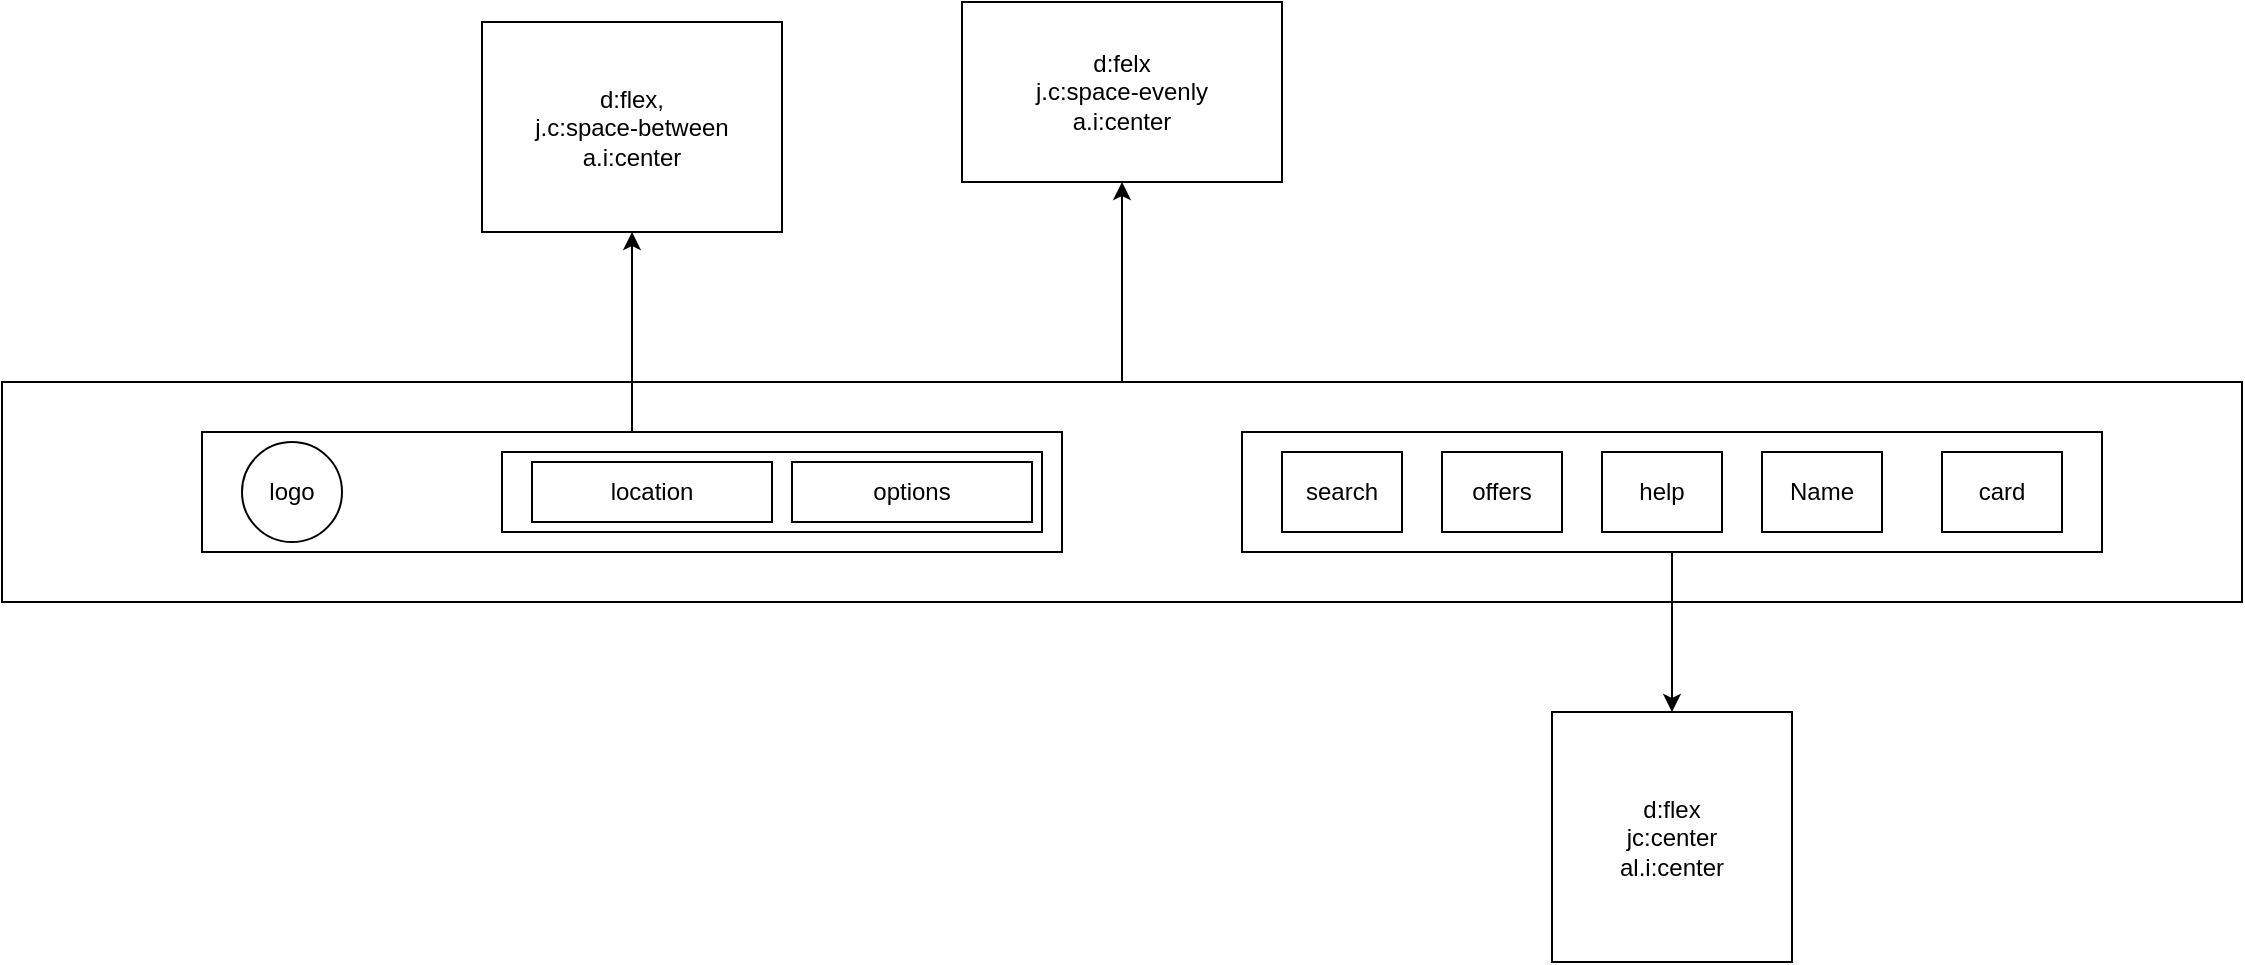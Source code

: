 <mxfile>
    <diagram id="4pXa8wD9Zis8faFRkyPW" name="Page-1">
        <mxGraphModel dx="2636" dy="1817" grid="1" gridSize="10" guides="1" tooltips="1" connect="1" arrows="1" fold="1" page="1" pageScale="1" pageWidth="850" pageHeight="1100" math="0" shadow="0">
            <root>
                <mxCell id="0"/>
                <mxCell id="1" parent="0"/>
                <mxCell id="29" value="" style="edgeStyle=none;html=1;" edge="1" parent="1" source="2" target="28">
                    <mxGeometry relative="1" as="geometry"/>
                </mxCell>
                <mxCell id="2" value="" style="rounded=0;whiteSpace=wrap;html=1;" vertex="1" parent="1">
                    <mxGeometry x="-820" y="90" width="1120" height="110" as="geometry"/>
                </mxCell>
                <mxCell id="21" value="" style="edgeStyle=none;html=1;" edge="1" parent="1" source="3" target="20">
                    <mxGeometry relative="1" as="geometry"/>
                </mxCell>
                <mxCell id="3" value="" style="rounded=0;whiteSpace=wrap;html=1;" vertex="1" parent="1">
                    <mxGeometry x="-720" y="115" width="430" height="60" as="geometry"/>
                </mxCell>
                <mxCell id="32" value="" style="edgeStyle=none;html=1;" edge="1" parent="1" source="4" target="31">
                    <mxGeometry relative="1" as="geometry"/>
                </mxCell>
                <mxCell id="4" value="" style="rounded=0;whiteSpace=wrap;html=1;" vertex="1" parent="1">
                    <mxGeometry x="-200" y="115" width="430" height="60" as="geometry"/>
                </mxCell>
                <mxCell id="5" value="" style="ellipse;whiteSpace=wrap;html=1;aspect=fixed;" vertex="1" parent="1">
                    <mxGeometry x="-700" y="120" width="50" height="50" as="geometry"/>
                </mxCell>
                <mxCell id="6" value="" style="rounded=0;whiteSpace=wrap;html=1;" vertex="1" parent="1">
                    <mxGeometry x="-555" y="130" width="120" height="30" as="geometry"/>
                </mxCell>
                <mxCell id="7" value="" style="rounded=0;whiteSpace=wrap;html=1;" vertex="1" parent="1">
                    <mxGeometry x="-425" y="130" width="90" height="30" as="geometry"/>
                </mxCell>
                <mxCell id="8" value="" style="rounded=0;whiteSpace=wrap;html=1;" vertex="1" parent="1">
                    <mxGeometry x="-180" y="125" width="60" height="40" as="geometry"/>
                </mxCell>
                <mxCell id="9" value="offers" style="rounded=0;whiteSpace=wrap;html=1;" vertex="1" parent="1">
                    <mxGeometry x="-100" y="125" width="60" height="40" as="geometry"/>
                </mxCell>
                <mxCell id="10" value="help" style="rounded=0;whiteSpace=wrap;html=1;" vertex="1" parent="1">
                    <mxGeometry x="-20" y="125" width="60" height="40" as="geometry"/>
                </mxCell>
                <mxCell id="11" value="Name" style="rounded=0;whiteSpace=wrap;html=1;" vertex="1" parent="1">
                    <mxGeometry x="60" y="125" width="60" height="40" as="geometry"/>
                </mxCell>
                <mxCell id="12" value="card" style="rounded=0;whiteSpace=wrap;html=1;" vertex="1" parent="1">
                    <mxGeometry x="150" y="125" width="60" height="40" as="geometry"/>
                </mxCell>
                <mxCell id="13" value="logo" style="text;html=1;strokeColor=none;fillColor=none;align=center;verticalAlign=middle;whiteSpace=wrap;rounded=0;" vertex="1" parent="1">
                    <mxGeometry x="-705" y="130" width="60" height="30" as="geometry"/>
                </mxCell>
                <mxCell id="14" value="location" style="text;html=1;strokeColor=none;fillColor=none;align=center;verticalAlign=middle;whiteSpace=wrap;rounded=0;" vertex="1" parent="1">
                    <mxGeometry x="-535" y="135" width="60" height="20" as="geometry"/>
                </mxCell>
                <mxCell id="19" value="search" style="text;html=1;strokeColor=none;fillColor=none;align=center;verticalAlign=middle;whiteSpace=wrap;rounded=0;" vertex="1" parent="1">
                    <mxGeometry x="-180" y="130" width="60" height="30" as="geometry"/>
                </mxCell>
                <mxCell id="20" value="d:flex,&lt;br&gt;j.c:space-between&lt;br&gt;a.i:center" style="whiteSpace=wrap;html=1;rounded=0;" vertex="1" parent="1">
                    <mxGeometry x="-580" y="-90" width="150" height="105" as="geometry"/>
                </mxCell>
                <mxCell id="23" value="" style="rounded=0;whiteSpace=wrap;html=1;" vertex="1" parent="1">
                    <mxGeometry x="-570" y="125" width="270" height="40" as="geometry"/>
                </mxCell>
                <mxCell id="25" value="location" style="rounded=0;whiteSpace=wrap;html=1;" vertex="1" parent="1">
                    <mxGeometry x="-555" y="130" width="120" height="30" as="geometry"/>
                </mxCell>
                <mxCell id="27" value="options" style="rounded=0;whiteSpace=wrap;html=1;" vertex="1" parent="1">
                    <mxGeometry x="-425" y="130" width="120" height="30" as="geometry"/>
                </mxCell>
                <mxCell id="28" value="d:felx&lt;br&gt;j.c:space-evenly&lt;br&gt;a.i:center" style="whiteSpace=wrap;html=1;rounded=0;" vertex="1" parent="1">
                    <mxGeometry x="-340" y="-100" width="160" height="90" as="geometry"/>
                </mxCell>
                <mxCell id="31" value="d:flex&lt;br&gt;jc:center&lt;br&gt;al.i:center" style="whiteSpace=wrap;html=1;rounded=0;" vertex="1" parent="1">
                    <mxGeometry x="-45" y="255" width="120" height="125" as="geometry"/>
                </mxCell>
            </root>
        </mxGraphModel>
    </diagram>
</mxfile>